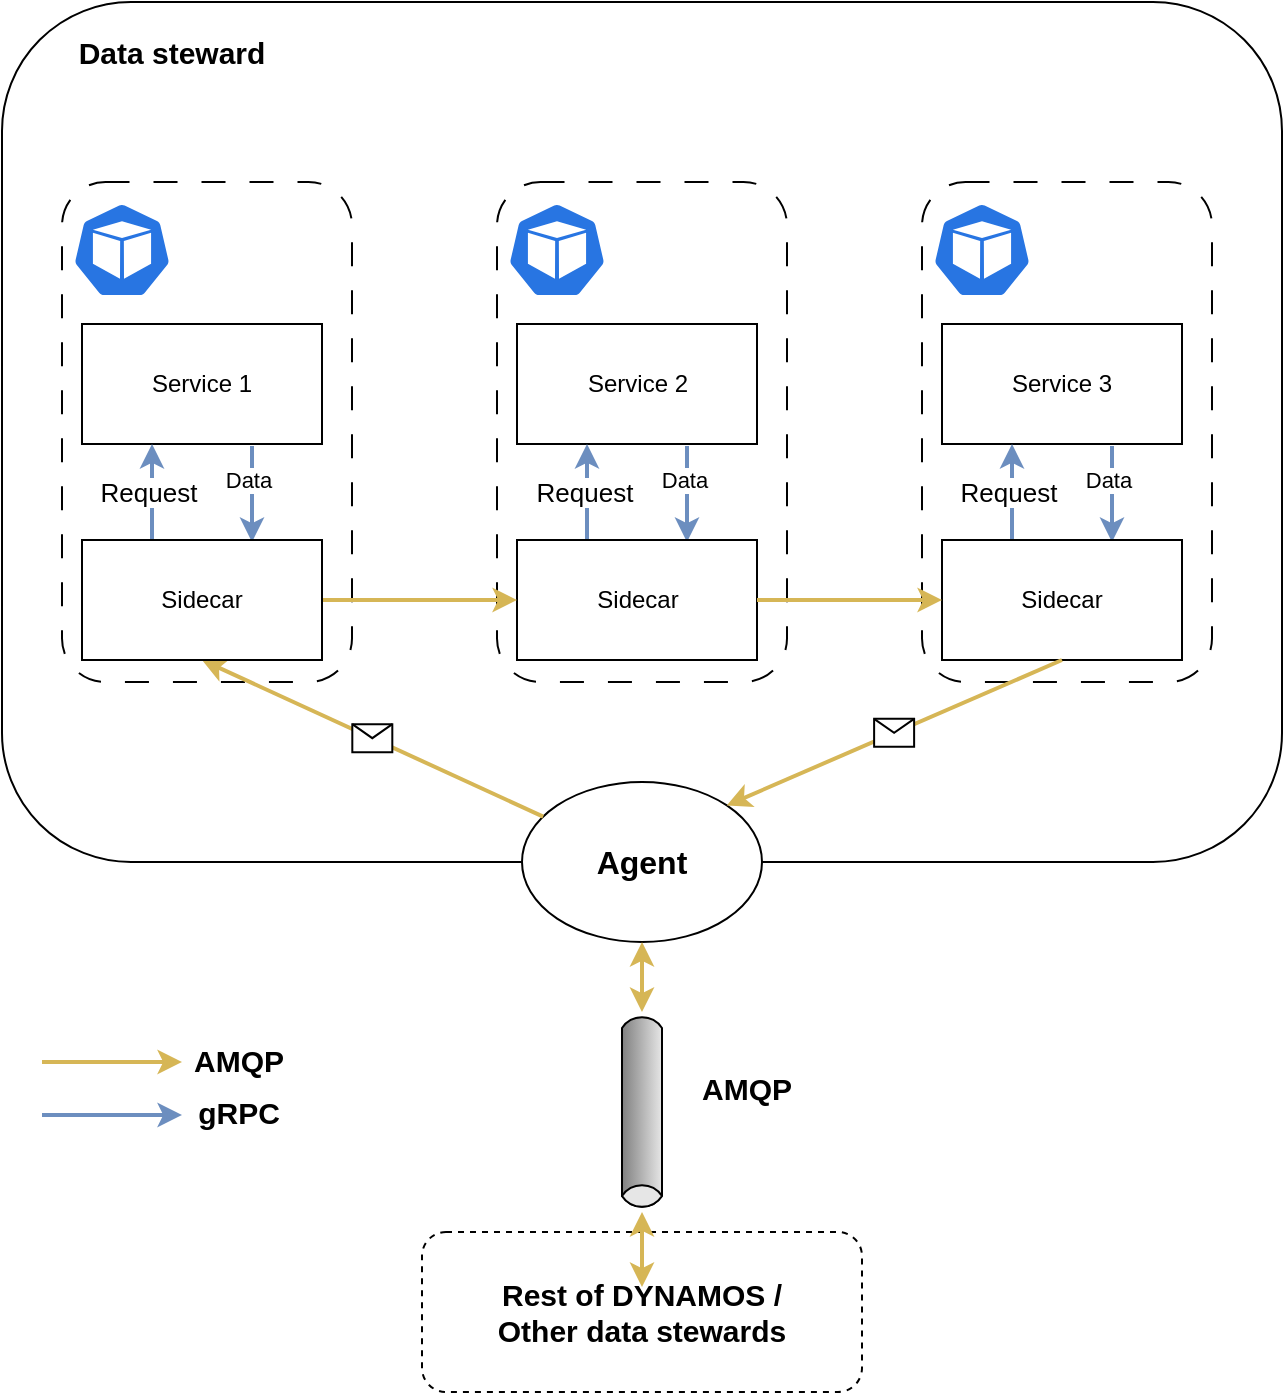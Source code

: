 <mxfile version="21.6.5" type="device">
  <diagram name="Page-1" id="l_U9TE8VM8Wb_cqC_3wU">
    <mxGraphModel dx="1179" dy="876" grid="1" gridSize="10" guides="1" tooltips="1" connect="1" arrows="1" fold="1" page="1" pageScale="1" pageWidth="1169" pageHeight="827" math="0" shadow="0">
      <root>
        <mxCell id="0" />
        <mxCell id="1" parent="0" />
        <mxCell id="bcFj_FvfjHGWvFLV_pOK-1" value="" style="rounded=1;whiteSpace=wrap;html=1;" parent="1" vertex="1">
          <mxGeometry x="210" y="90" width="640" height="430" as="geometry" />
        </mxCell>
        <mxCell id="bcFj_FvfjHGWvFLV_pOK-2" value="&lt;font style=&quot;font-size: 15px;&quot;&gt;&lt;b&gt;Data steward&lt;/b&gt;&lt;/font&gt;" style="text;html=1;strokeColor=none;fillColor=none;align=center;verticalAlign=middle;whiteSpace=wrap;rounded=0;" parent="1" vertex="1">
          <mxGeometry x="230" y="100" width="130" height="30" as="geometry" />
        </mxCell>
        <mxCell id="bcFj_FvfjHGWvFLV_pOK-3" value="&lt;b&gt;&lt;font style=&quot;font-size: 16px;&quot;&gt;Agent&lt;/font&gt;&lt;/b&gt;" style="ellipse;whiteSpace=wrap;html=1;" parent="1" vertex="1">
          <mxGeometry x="470" y="480" width="120" height="80" as="geometry" />
        </mxCell>
        <mxCell id="bcFj_FvfjHGWvFLV_pOK-5" value="" style="rounded=1;whiteSpace=wrap;html=1;dashed=1;" parent="1" vertex="1">
          <mxGeometry x="420" y="705" width="220" height="80" as="geometry" />
        </mxCell>
        <mxCell id="bcFj_FvfjHGWvFLV_pOK-10" style="edgeStyle=orthogonalEdgeStyle;rounded=0;orthogonalLoop=1;jettySize=auto;html=1;entryX=0.5;entryY=1;entryDx=0;entryDy=0;startArrow=classic;startFill=1;fillColor=#fff2cc;strokeColor=#d6b656;strokeWidth=2;" parent="1" source="bcFj_FvfjHGWvFLV_pOK-6" target="bcFj_FvfjHGWvFLV_pOK-3" edge="1">
          <mxGeometry relative="1" as="geometry" />
        </mxCell>
        <mxCell id="bcFj_FvfjHGWvFLV_pOK-12" style="edgeStyle=orthogonalEdgeStyle;rounded=0;orthogonalLoop=1;jettySize=auto;html=1;entryX=0.5;entryY=0;entryDx=0;entryDy=0;startArrow=classic;startFill=1;fillColor=#fff2cc;strokeColor=#d6b656;strokeWidth=2;" parent="1" source="bcFj_FvfjHGWvFLV_pOK-6" target="bcFj_FvfjHGWvFLV_pOK-7" edge="1">
          <mxGeometry relative="1" as="geometry" />
        </mxCell>
        <mxCell id="bcFj_FvfjHGWvFLV_pOK-6" value="" style="strokeWidth=1;outlineConnect=0;dashed=0;align=center;html=1;fontSize=8;shape=mxgraph.eip.messageChannel;verticalLabelPosition=bottom;labelBackgroundColor=#ffffff;verticalAlign=top;rotation=90;" parent="1" vertex="1">
          <mxGeometry x="480" y="635" width="100" height="20" as="geometry" />
        </mxCell>
        <mxCell id="bcFj_FvfjHGWvFLV_pOK-7" value="&lt;font style=&quot;font-size: 15px;&quot;&gt;&lt;b&gt;Rest of DYNAMOS / Other data stewards&lt;/b&gt;&lt;/font&gt;" style="text;html=1;strokeColor=none;fillColor=none;align=center;verticalAlign=middle;whiteSpace=wrap;rounded=0;" parent="1" vertex="1">
          <mxGeometry x="455" y="732.5" width="150" height="25" as="geometry" />
        </mxCell>
        <mxCell id="bcFj_FvfjHGWvFLV_pOK-9" value="&lt;font style=&quot;font-size: 15px;&quot;&gt;&lt;b&gt;AMQP&lt;/b&gt;&lt;/font&gt;" style="text;html=1;strokeColor=none;fillColor=none;align=center;verticalAlign=middle;whiteSpace=wrap;rounded=0;" parent="1" vertex="1">
          <mxGeometry x="560" y="620" width="45" height="25" as="geometry" />
        </mxCell>
        <mxCell id="MKfOO1UCG0V61yar5A6D-1" value="" style="endArrow=classic;html=1;rounded=0;fillColor=#fff2cc;strokeColor=#d6b656;strokeWidth=2;" parent="1" edge="1">
          <mxGeometry width="50" height="50" relative="1" as="geometry">
            <mxPoint x="230" y="620" as="sourcePoint" />
            <mxPoint x="300" y="620" as="targetPoint" />
          </mxGeometry>
        </mxCell>
        <mxCell id="MKfOO1UCG0V61yar5A6D-2" value="&lt;font style=&quot;font-size: 15px;&quot;&gt;&lt;b&gt;AMQP&lt;/b&gt;&lt;/font&gt;" style="text;html=1;strokeColor=none;fillColor=none;align=center;verticalAlign=middle;whiteSpace=wrap;rounded=0;" parent="1" vertex="1">
          <mxGeometry x="306" y="606" width="45" height="25" as="geometry" />
        </mxCell>
        <mxCell id="MKfOO1UCG0V61yar5A6D-5" value="" style="endArrow=classic;html=1;rounded=0;strokeWidth=2;fillColor=#dae8fc;strokeColor=#6c8ebf;" parent="1" edge="1">
          <mxGeometry width="50" height="50" relative="1" as="geometry">
            <mxPoint x="230" y="646.5" as="sourcePoint" />
            <mxPoint x="300" y="646.5" as="targetPoint" />
          </mxGeometry>
        </mxCell>
        <mxCell id="MKfOO1UCG0V61yar5A6D-6" value="&lt;font style=&quot;font-size: 15px;&quot;&gt;&lt;b&gt;gRPC&lt;/b&gt;&lt;/font&gt;" style="text;html=1;strokeColor=none;fillColor=none;align=center;verticalAlign=middle;whiteSpace=wrap;rounded=0;" parent="1" vertex="1">
          <mxGeometry x="306" y="632.5" width="45" height="25" as="geometry" />
        </mxCell>
        <mxCell id="VCO2pFkmz6pVRNsTNrjf-7" value="" style="group" vertex="1" connectable="0" parent="1">
          <mxGeometry x="240" y="180" width="145" height="250" as="geometry" />
        </mxCell>
        <mxCell id="bcFj_FvfjHGWvFLV_pOK-15" value="" style="rounded=1;whiteSpace=wrap;html=1;dashed=1;dashPattern=12 12;" parent="VCO2pFkmz6pVRNsTNrjf-7" vertex="1">
          <mxGeometry width="145" height="250" as="geometry" />
        </mxCell>
        <mxCell id="VCO2pFkmz6pVRNsTNrjf-3" style="rounded=0;orthogonalLoop=1;jettySize=auto;html=1;entryX=0.5;entryY=0;entryDx=0;entryDy=0;fillColor=#dae8fc;strokeColor=#6c8ebf;strokeWidth=2;" edge="1" parent="VCO2pFkmz6pVRNsTNrjf-7">
          <mxGeometry relative="1" as="geometry">
            <mxPoint x="95" y="132" as="sourcePoint" />
            <mxPoint x="95" y="180" as="targetPoint" />
          </mxGeometry>
        </mxCell>
        <mxCell id="VCO2pFkmz6pVRNsTNrjf-4" value="Data" style="edgeLabel;html=1;align=center;verticalAlign=middle;resizable=0;points=[];" vertex="1" connectable="0" parent="VCO2pFkmz6pVRNsTNrjf-3">
          <mxGeometry x="-0.313" y="-2" relative="1" as="geometry">
            <mxPoint as="offset" />
          </mxGeometry>
        </mxCell>
        <mxCell id="bcFj_FvfjHGWvFLV_pOK-16" value="Service 1" style="rounded=0;whiteSpace=wrap;html=1;" parent="VCO2pFkmz6pVRNsTNrjf-7" vertex="1">
          <mxGeometry x="10" y="71" width="120" height="60" as="geometry" />
        </mxCell>
        <mxCell id="VCO2pFkmz6pVRNsTNrjf-2" value="" style="sketch=0;html=1;dashed=0;whitespace=wrap;fillColor=#2875E2;strokeColor=#ffffff;points=[[0.005,0.63,0],[0.1,0.2,0],[0.9,0.2,0],[0.5,0,0],[0.995,0.63,0],[0.72,0.99,0],[0.5,1,0],[0.28,0.99,0]];verticalLabelPosition=bottom;align=center;verticalAlign=top;shape=mxgraph.kubernetes.icon;prIcon=pod" vertex="1" parent="VCO2pFkmz6pVRNsTNrjf-7">
          <mxGeometry x="5" y="10" width="50" height="48" as="geometry" />
        </mxCell>
        <mxCell id="VCO2pFkmz6pVRNsTNrjf-8" value="" style="group" vertex="1" connectable="0" parent="1">
          <mxGeometry x="457.5" y="180" width="145" height="250" as="geometry" />
        </mxCell>
        <mxCell id="VCO2pFkmz6pVRNsTNrjf-9" value="" style="rounded=1;whiteSpace=wrap;html=1;dashed=1;dashPattern=12 12;" vertex="1" parent="VCO2pFkmz6pVRNsTNrjf-8">
          <mxGeometry width="145" height="250" as="geometry" />
        </mxCell>
        <mxCell id="VCO2pFkmz6pVRNsTNrjf-10" style="rounded=0;orthogonalLoop=1;jettySize=auto;html=1;entryX=0.5;entryY=0;entryDx=0;entryDy=0;fillColor=#dae8fc;strokeColor=#6c8ebf;strokeWidth=2;" edge="1" parent="VCO2pFkmz6pVRNsTNrjf-8">
          <mxGeometry relative="1" as="geometry">
            <mxPoint x="95" y="132" as="sourcePoint" />
            <mxPoint x="95" y="180" as="targetPoint" />
          </mxGeometry>
        </mxCell>
        <mxCell id="VCO2pFkmz6pVRNsTNrjf-11" value="Data" style="edgeLabel;html=1;align=center;verticalAlign=middle;resizable=0;points=[];" vertex="1" connectable="0" parent="VCO2pFkmz6pVRNsTNrjf-10">
          <mxGeometry x="-0.313" y="-2" relative="1" as="geometry">
            <mxPoint as="offset" />
          </mxGeometry>
        </mxCell>
        <mxCell id="VCO2pFkmz6pVRNsTNrjf-12" value="Service 2" style="rounded=0;whiteSpace=wrap;html=1;" vertex="1" parent="VCO2pFkmz6pVRNsTNrjf-8">
          <mxGeometry x="10" y="71" width="120" height="60" as="geometry" />
        </mxCell>
        <mxCell id="VCO2pFkmz6pVRNsTNrjf-13" value="" style="sketch=0;html=1;dashed=0;whitespace=wrap;fillColor=#2875E2;strokeColor=#ffffff;points=[[0.005,0.63,0],[0.1,0.2,0],[0.9,0.2,0],[0.5,0,0],[0.995,0.63,0],[0.72,0.99,0],[0.5,1,0],[0.28,0.99,0]];verticalLabelPosition=bottom;align=center;verticalAlign=top;shape=mxgraph.kubernetes.icon;prIcon=pod" vertex="1" parent="VCO2pFkmz6pVRNsTNrjf-8">
          <mxGeometry x="5" y="10" width="50" height="48" as="geometry" />
        </mxCell>
        <mxCell id="VCO2pFkmz6pVRNsTNrjf-14" style="edgeStyle=orthogonalEdgeStyle;rounded=0;orthogonalLoop=1;jettySize=auto;html=1;fillColor=#dae8fc;strokeColor=#6c8ebf;strokeWidth=2;" edge="1" parent="1" source="VCO2pFkmz6pVRNsTNrjf-16" target="VCO2pFkmz6pVRNsTNrjf-12">
          <mxGeometry relative="1" as="geometry">
            <Array as="points">
              <mxPoint x="502.5" y="350" />
              <mxPoint x="502.5" y="350" />
            </Array>
          </mxGeometry>
        </mxCell>
        <mxCell id="VCO2pFkmz6pVRNsTNrjf-15" value="Request" style="edgeLabel;html=1;align=center;verticalAlign=middle;resizable=0;points=[];fontSize=13;" vertex="1" connectable="0" parent="VCO2pFkmz6pVRNsTNrjf-14">
          <mxGeometry x="-0.298" relative="1" as="geometry">
            <mxPoint x="-2" y="-7" as="offset" />
          </mxGeometry>
        </mxCell>
        <mxCell id="VCO2pFkmz6pVRNsTNrjf-16" value="Sidecar" style="rounded=0;whiteSpace=wrap;html=1;" vertex="1" parent="1">
          <mxGeometry x="467.5" y="359" width="120" height="60" as="geometry" />
        </mxCell>
        <mxCell id="VCO2pFkmz6pVRNsTNrjf-26" value="" style="group" vertex="1" connectable="0" parent="1">
          <mxGeometry x="670" y="180" width="145" height="250" as="geometry" />
        </mxCell>
        <mxCell id="VCO2pFkmz6pVRNsTNrjf-27" value="" style="rounded=1;whiteSpace=wrap;html=1;dashed=1;dashPattern=12 12;" vertex="1" parent="VCO2pFkmz6pVRNsTNrjf-26">
          <mxGeometry width="145" height="250" as="geometry" />
        </mxCell>
        <mxCell id="VCO2pFkmz6pVRNsTNrjf-28" style="rounded=0;orthogonalLoop=1;jettySize=auto;html=1;entryX=0.5;entryY=0;entryDx=0;entryDy=0;fillColor=#dae8fc;strokeColor=#6c8ebf;strokeWidth=2;" edge="1" parent="VCO2pFkmz6pVRNsTNrjf-26">
          <mxGeometry relative="1" as="geometry">
            <mxPoint x="95" y="132" as="sourcePoint" />
            <mxPoint x="95" y="180" as="targetPoint" />
          </mxGeometry>
        </mxCell>
        <mxCell id="VCO2pFkmz6pVRNsTNrjf-29" value="Data" style="edgeLabel;html=1;align=center;verticalAlign=middle;resizable=0;points=[];" vertex="1" connectable="0" parent="VCO2pFkmz6pVRNsTNrjf-28">
          <mxGeometry x="-0.313" y="-2" relative="1" as="geometry">
            <mxPoint as="offset" />
          </mxGeometry>
        </mxCell>
        <mxCell id="VCO2pFkmz6pVRNsTNrjf-30" value="Service 3" style="rounded=0;whiteSpace=wrap;html=1;" vertex="1" parent="VCO2pFkmz6pVRNsTNrjf-26">
          <mxGeometry x="10" y="71" width="120" height="60" as="geometry" />
        </mxCell>
        <mxCell id="VCO2pFkmz6pVRNsTNrjf-31" value="" style="sketch=0;html=1;dashed=0;whitespace=wrap;fillColor=#2875E2;strokeColor=#ffffff;points=[[0.005,0.63,0],[0.1,0.2,0],[0.9,0.2,0],[0.5,0,0],[0.995,0.63,0],[0.72,0.99,0],[0.5,1,0],[0.28,0.99,0]];verticalLabelPosition=bottom;align=center;verticalAlign=top;shape=mxgraph.kubernetes.icon;prIcon=pod" vertex="1" parent="VCO2pFkmz6pVRNsTNrjf-26">
          <mxGeometry x="5" y="10" width="50" height="48" as="geometry" />
        </mxCell>
        <mxCell id="VCO2pFkmz6pVRNsTNrjf-32" style="edgeStyle=orthogonalEdgeStyle;rounded=0;orthogonalLoop=1;jettySize=auto;html=1;fillColor=#dae8fc;strokeColor=#6c8ebf;strokeWidth=2;" edge="1" parent="1" source="VCO2pFkmz6pVRNsTNrjf-34" target="VCO2pFkmz6pVRNsTNrjf-30">
          <mxGeometry relative="1" as="geometry">
            <Array as="points">
              <mxPoint x="715" y="350" />
              <mxPoint x="715" y="350" />
            </Array>
          </mxGeometry>
        </mxCell>
        <mxCell id="VCO2pFkmz6pVRNsTNrjf-33" value="Request" style="edgeLabel;html=1;align=center;verticalAlign=middle;resizable=0;points=[];fontSize=13;" vertex="1" connectable="0" parent="VCO2pFkmz6pVRNsTNrjf-32">
          <mxGeometry x="-0.298" relative="1" as="geometry">
            <mxPoint x="-2" y="-7" as="offset" />
          </mxGeometry>
        </mxCell>
        <mxCell id="VCO2pFkmz6pVRNsTNrjf-34" value="Sidecar" style="rounded=0;whiteSpace=wrap;html=1;" vertex="1" parent="1">
          <mxGeometry x="680" y="359" width="120" height="60" as="geometry" />
        </mxCell>
        <mxCell id="VCO2pFkmz6pVRNsTNrjf-35" style="edgeStyle=orthogonalEdgeStyle;rounded=0;orthogonalLoop=1;jettySize=auto;html=1;entryX=0;entryY=0.5;entryDx=0;entryDy=0;fillColor=#fff2cc;strokeColor=#d6b656;strokeWidth=2;" edge="1" parent="1" source="D8iI0oHs7c-IDb8tcbXQ-10" target="VCO2pFkmz6pVRNsTNrjf-16">
          <mxGeometry relative="1" as="geometry" />
        </mxCell>
        <mxCell id="VCO2pFkmz6pVRNsTNrjf-36" style="edgeStyle=orthogonalEdgeStyle;rounded=0;orthogonalLoop=1;jettySize=auto;html=1;fillColor=#fff2cc;strokeColor=#d6b656;strokeWidth=2;" edge="1" parent="1" source="VCO2pFkmz6pVRNsTNrjf-16" target="VCO2pFkmz6pVRNsTNrjf-34">
          <mxGeometry relative="1" as="geometry" />
        </mxCell>
        <mxCell id="VCO2pFkmz6pVRNsTNrjf-37" value="" style="endArrow=classic;html=1;rounded=0;entryX=0.5;entryY=1;entryDx=0;entryDy=0;strokeWidth=2;fillColor=#fff2cc;strokeColor=#d6b656;" edge="1" parent="1" source="bcFj_FvfjHGWvFLV_pOK-3" target="D8iI0oHs7c-IDb8tcbXQ-10">
          <mxGeometry relative="1" as="geometry">
            <mxPoint x="490" y="330" as="sourcePoint" />
            <mxPoint x="590" y="330" as="targetPoint" />
          </mxGeometry>
        </mxCell>
        <mxCell id="VCO2pFkmz6pVRNsTNrjf-38" value="" style="shape=message;html=1;outlineConnect=0;" vertex="1" parent="VCO2pFkmz6pVRNsTNrjf-37">
          <mxGeometry width="20" height="14" relative="1" as="geometry">
            <mxPoint x="-10" y="-7" as="offset" />
          </mxGeometry>
        </mxCell>
        <mxCell id="VCO2pFkmz6pVRNsTNrjf-39" value="" style="endArrow=classic;html=1;rounded=0;exitX=0.5;exitY=1;exitDx=0;exitDy=0;entryX=1;entryY=0;entryDx=0;entryDy=0;strokeWidth=2;fillColor=#fff2cc;strokeColor=#d6b656;" edge="1" parent="1" source="VCO2pFkmz6pVRNsTNrjf-34" target="bcFj_FvfjHGWvFLV_pOK-3">
          <mxGeometry relative="1" as="geometry">
            <mxPoint x="540" y="490" as="sourcePoint" />
            <mxPoint x="320" y="429" as="targetPoint" />
          </mxGeometry>
        </mxCell>
        <mxCell id="VCO2pFkmz6pVRNsTNrjf-40" value="" style="shape=message;html=1;outlineConnect=0;" vertex="1" parent="VCO2pFkmz6pVRNsTNrjf-39">
          <mxGeometry width="20" height="14" relative="1" as="geometry">
            <mxPoint x="-10" y="-7" as="offset" />
          </mxGeometry>
        </mxCell>
        <mxCell id="D8iI0oHs7c-IDb8tcbXQ-2" value="messages" parent="0" visible="0" />
        <mxCell id="D8iI0oHs7c-IDb8tcbXQ-3" value="" style="endArrow=classic;html=1;rounded=0;exitX=0.5;exitY=0;exitDx=0;exitDy=0;entryX=0.5;entryY=1;entryDx=0;entryDy=0;fillColor=#fff2cc;strokeColor=#d6b656;strokeWidth=2;" parent="D8iI0oHs7c-IDb8tcbXQ-2" source="bcFj_FvfjHGWvFLV_pOK-3" target="bcFj_FvfjHGWvFLV_pOK-16" edge="1">
          <mxGeometry relative="1" as="geometry">
            <mxPoint x="488" y="492" as="sourcePoint" />
            <mxPoint x="386" y="306" as="targetPoint" />
          </mxGeometry>
        </mxCell>
        <mxCell id="D8iI0oHs7c-IDb8tcbXQ-4" value="" style="shape=message;html=1;outlineConnect=0;" parent="D8iI0oHs7c-IDb8tcbXQ-3" vertex="1">
          <mxGeometry width="20" height="14" relative="1" as="geometry">
            <mxPoint x="13" y="32" as="offset" />
          </mxGeometry>
        </mxCell>
        <mxCell id="D8iI0oHs7c-IDb8tcbXQ-5" value="&lt;font style=&quot;font-size: 14px;&quot;&gt;AMQP&lt;br&gt;data request&lt;br&gt;&lt;/font&gt;" style="text;html=1;strokeColor=none;fillColor=none;align=center;verticalAlign=middle;whiteSpace=wrap;rounded=0;" parent="D8iI0oHs7c-IDb8tcbXQ-2" vertex="1">
          <mxGeometry x="390" y="425" width="45" height="25" as="geometry" />
        </mxCell>
        <mxCell id="D8iI0oHs7c-IDb8tcbXQ-8" value="&lt;font style=&quot;font-size: 14px;&quot;&gt;AMQP&lt;br&gt;Result&lt;br&gt;&lt;/font&gt;" style="text;html=1;strokeColor=none;fillColor=none;align=center;verticalAlign=middle;whiteSpace=wrap;rounded=0;" parent="D8iI0oHs7c-IDb8tcbXQ-2" vertex="1">
          <mxGeometry x="640" y="425" width="45" height="25" as="geometry" />
        </mxCell>
        <mxCell id="D8iI0oHs7c-IDb8tcbXQ-9" value="service3" parent="0" />
        <mxCell id="D8iI0oHs7c-IDb8tcbXQ-12" style="edgeStyle=orthogonalEdgeStyle;rounded=0;orthogonalLoop=1;jettySize=auto;html=1;fillColor=#dae8fc;strokeColor=#6c8ebf;strokeWidth=2;" parent="D8iI0oHs7c-IDb8tcbXQ-9" source="D8iI0oHs7c-IDb8tcbXQ-10" target="bcFj_FvfjHGWvFLV_pOK-16" edge="1">
          <mxGeometry relative="1" as="geometry">
            <Array as="points">
              <mxPoint x="285" y="350" />
              <mxPoint x="285" y="350" />
            </Array>
          </mxGeometry>
        </mxCell>
        <mxCell id="D8iI0oHs7c-IDb8tcbXQ-16" value="Request" style="edgeLabel;html=1;align=center;verticalAlign=middle;resizable=0;points=[];fontSize=13;" parent="D8iI0oHs7c-IDb8tcbXQ-12" vertex="1" connectable="0">
          <mxGeometry x="-0.298" relative="1" as="geometry">
            <mxPoint x="-2" y="-7" as="offset" />
          </mxGeometry>
        </mxCell>
        <mxCell id="D8iI0oHs7c-IDb8tcbXQ-10" value="Sidecar" style="rounded=0;whiteSpace=wrap;html=1;" parent="D8iI0oHs7c-IDb8tcbXQ-9" vertex="1">
          <mxGeometry x="250" y="359" width="120" height="60" as="geometry" />
        </mxCell>
      </root>
    </mxGraphModel>
  </diagram>
</mxfile>
